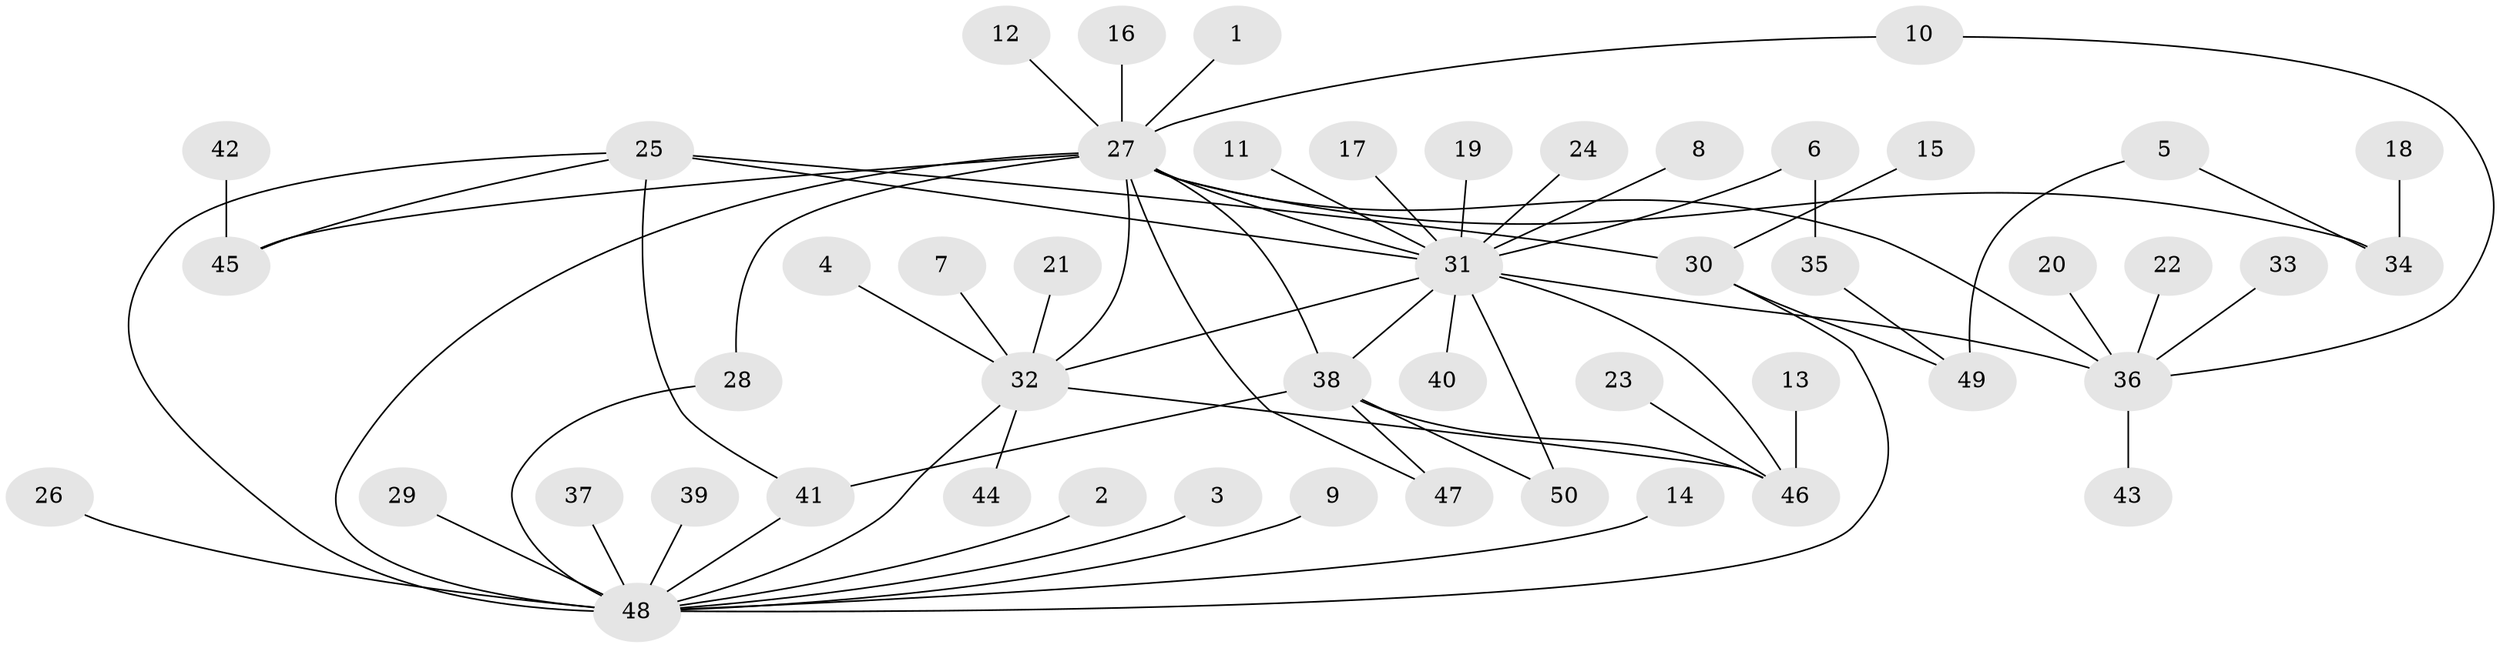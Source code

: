 // original degree distribution, {16: 0.02, 5: 0.03, 3: 0.12, 2: 0.15, 10: 0.01, 6: 0.03, 1: 0.57, 8: 0.01, 12: 0.01, 7: 0.02, 4: 0.03}
// Generated by graph-tools (version 1.1) at 2025/49/03/09/25 03:49:54]
// undirected, 50 vertices, 66 edges
graph export_dot {
graph [start="1"]
  node [color=gray90,style=filled];
  1;
  2;
  3;
  4;
  5;
  6;
  7;
  8;
  9;
  10;
  11;
  12;
  13;
  14;
  15;
  16;
  17;
  18;
  19;
  20;
  21;
  22;
  23;
  24;
  25;
  26;
  27;
  28;
  29;
  30;
  31;
  32;
  33;
  34;
  35;
  36;
  37;
  38;
  39;
  40;
  41;
  42;
  43;
  44;
  45;
  46;
  47;
  48;
  49;
  50;
  1 -- 27 [weight=1.0];
  2 -- 48 [weight=1.0];
  3 -- 48 [weight=1.0];
  4 -- 32 [weight=1.0];
  5 -- 34 [weight=1.0];
  5 -- 49 [weight=1.0];
  6 -- 31 [weight=1.0];
  6 -- 35 [weight=1.0];
  7 -- 32 [weight=1.0];
  8 -- 31 [weight=1.0];
  9 -- 48 [weight=1.0];
  10 -- 27 [weight=1.0];
  10 -- 36 [weight=1.0];
  11 -- 31 [weight=1.0];
  12 -- 27 [weight=1.0];
  13 -- 46 [weight=1.0];
  14 -- 48 [weight=1.0];
  15 -- 30 [weight=1.0];
  16 -- 27 [weight=1.0];
  17 -- 31 [weight=1.0];
  18 -- 34 [weight=1.0];
  19 -- 31 [weight=1.0];
  20 -- 36 [weight=1.0];
  21 -- 32 [weight=1.0];
  22 -- 36 [weight=1.0];
  23 -- 46 [weight=1.0];
  24 -- 31 [weight=1.0];
  25 -- 30 [weight=1.0];
  25 -- 31 [weight=1.0];
  25 -- 41 [weight=1.0];
  25 -- 45 [weight=1.0];
  25 -- 48 [weight=1.0];
  26 -- 48 [weight=1.0];
  27 -- 28 [weight=1.0];
  27 -- 31 [weight=1.0];
  27 -- 32 [weight=1.0];
  27 -- 34 [weight=1.0];
  27 -- 36 [weight=1.0];
  27 -- 38 [weight=2.0];
  27 -- 45 [weight=1.0];
  27 -- 47 [weight=1.0];
  27 -- 48 [weight=3.0];
  28 -- 48 [weight=1.0];
  29 -- 48 [weight=1.0];
  30 -- 48 [weight=1.0];
  30 -- 49 [weight=1.0];
  31 -- 32 [weight=1.0];
  31 -- 36 [weight=1.0];
  31 -- 38 [weight=1.0];
  31 -- 40 [weight=1.0];
  31 -- 46 [weight=1.0];
  31 -- 50 [weight=1.0];
  32 -- 44 [weight=1.0];
  32 -- 46 [weight=1.0];
  32 -- 48 [weight=1.0];
  33 -- 36 [weight=1.0];
  35 -- 49 [weight=1.0];
  36 -- 43 [weight=1.0];
  37 -- 48 [weight=1.0];
  38 -- 41 [weight=1.0];
  38 -- 46 [weight=1.0];
  38 -- 47 [weight=1.0];
  38 -- 50 [weight=1.0];
  39 -- 48 [weight=1.0];
  41 -- 48 [weight=1.0];
  42 -- 45 [weight=1.0];
}
